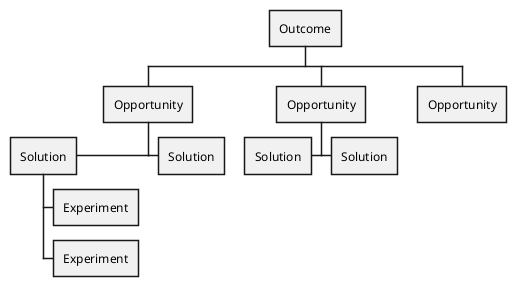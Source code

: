 @startwbs
* Outcome
** Opportunity
***< Solution
**** Experiment
**** Experiment
***> Solution
** Opportunity
***< Solution
***> Solution
** Opportunity
@endwbs
